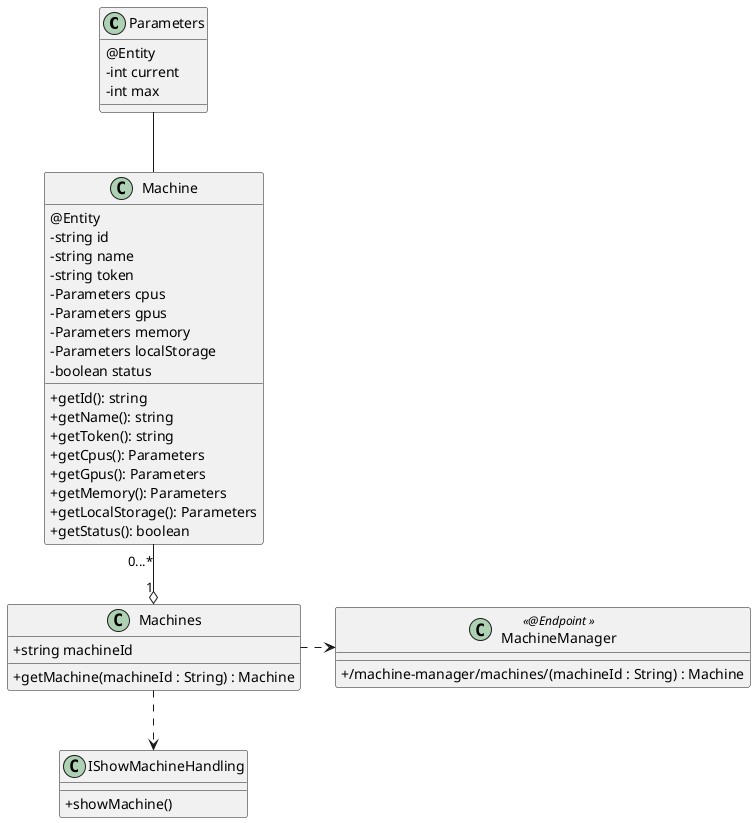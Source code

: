 @startuml
Parameters -- Machine
Machine "0...*" --o "1" Machines
Machines .> MachineManager
Machines ..> IShowMachineHandling
skinparam classAttributeIconSize 0
class Parameters {
  @Entity
- int current
- int max
}
class Machine {
  @Entity
- string id
- string name
- string token
- Parameters cpus
- Parameters gpus
- Parameters memory
- Parameters localStorage
- boolean status
+ getId(): string
+ getName(): string
+ getToken(): string
+ getCpus(): Parameters
+ getGpus(): Parameters
+ getMemory(): Parameters
+ getLocalStorage(): Parameters
+ getStatus(): boolean
}
class Machines {
+ string machineId
+ getMachine(machineId : String) : Machine
}
class MachineManager << @Endpoint  >> {
+ /machine-manager/machines/(machineId : String) : Machine
}
object IShowMachineHandling {
 + showMachine()
}
@enduml